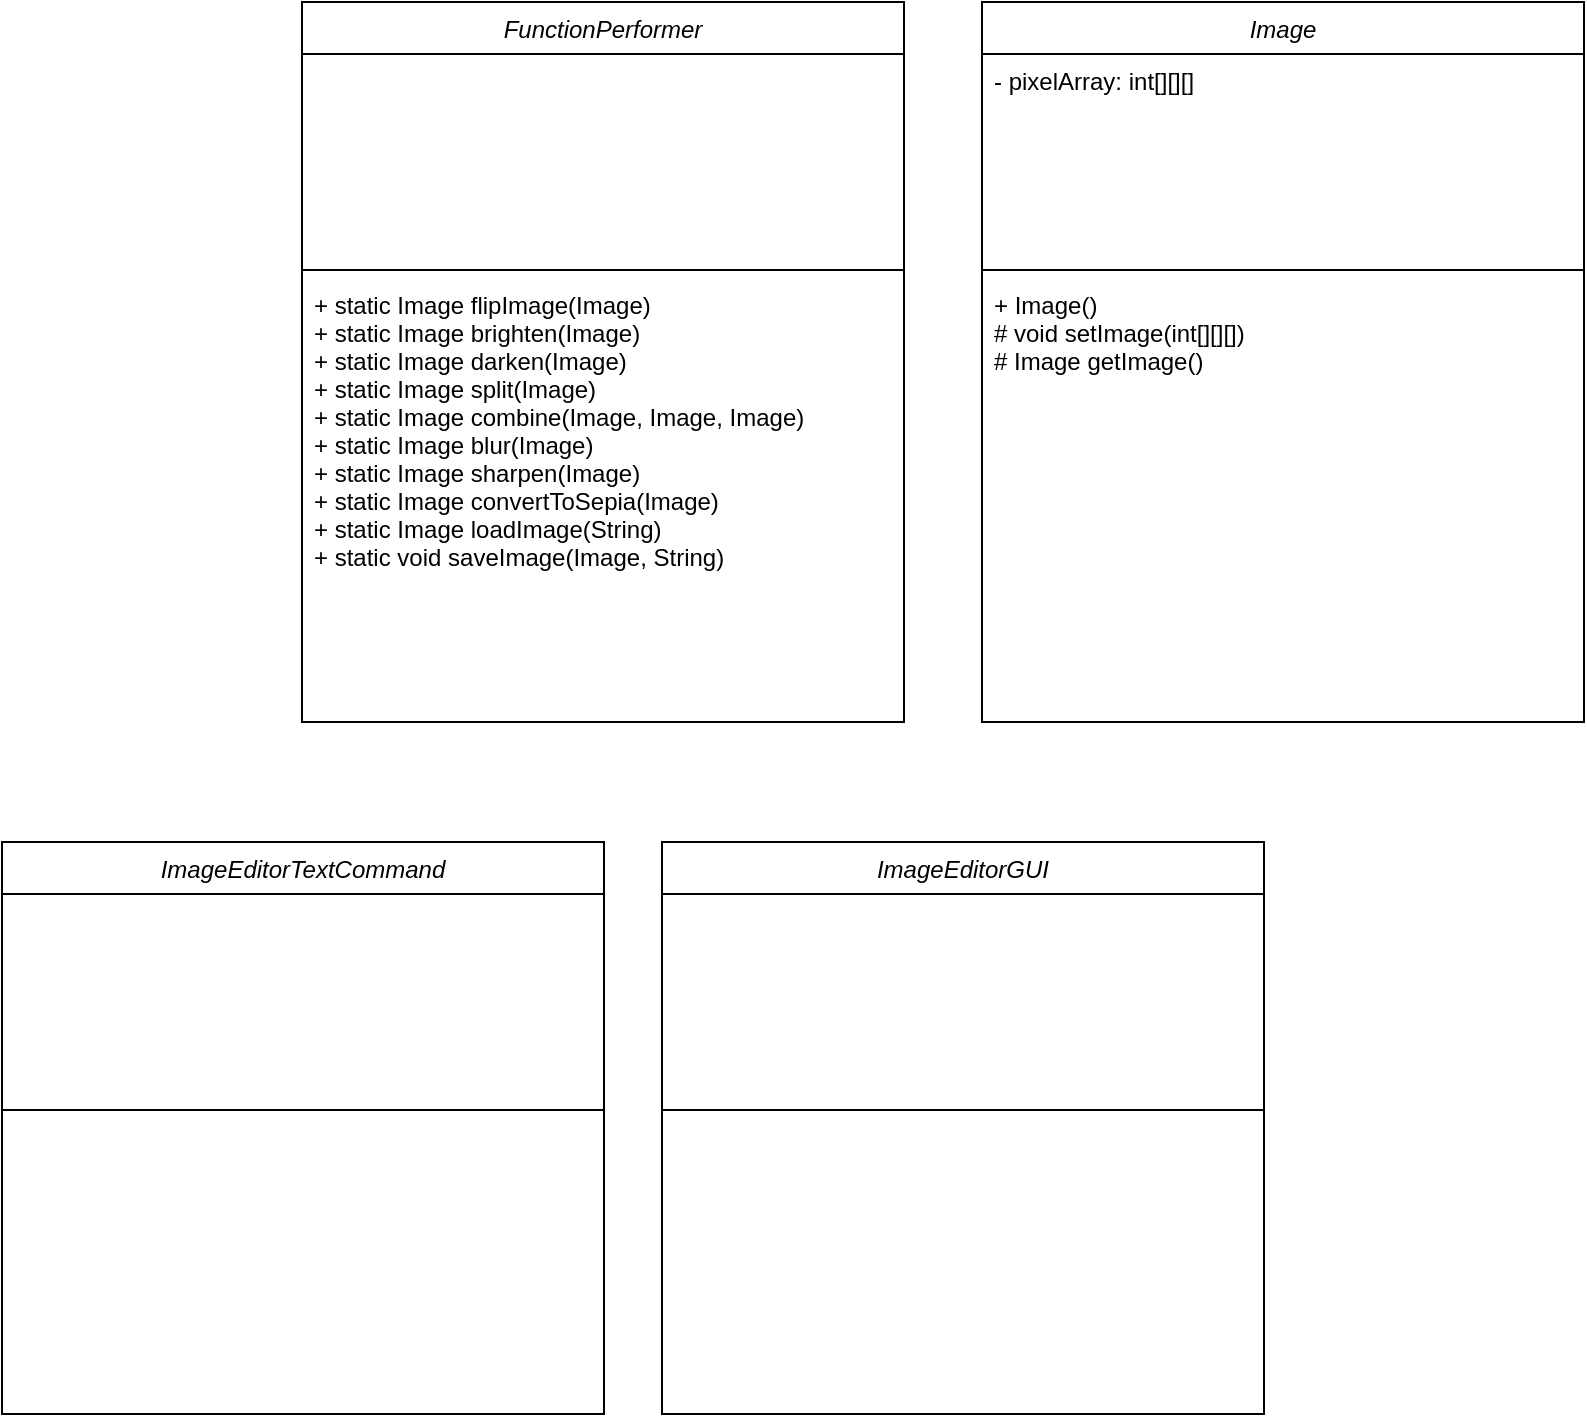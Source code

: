 <mxfile version="24.7.17">
  <diagram id="C5RBs43oDa-KdzZeNtuy" name="Page-1">
    <mxGraphModel dx="2546" dy="705" grid="1" gridSize="10" guides="1" tooltips="1" connect="1" arrows="1" fold="1" page="1" pageScale="1" pageWidth="827" pageHeight="1169" math="0" shadow="0">
      <root>
        <mxCell id="WIyWlLk6GJQsqaUBKTNV-0" />
        <mxCell id="WIyWlLk6GJQsqaUBKTNV-1" parent="WIyWlLk6GJQsqaUBKTNV-0" />
        <mxCell id="UL7VEZUIhz4zcoqNgr9t-1" value="ImageEditorTextCommand" style="swimlane;fontStyle=2;align=center;verticalAlign=top;childLayout=stackLayout;horizontal=1;startSize=26;horizontalStack=0;resizeParent=1;resizeLast=0;collapsible=1;marginBottom=0;rounded=0;shadow=0;strokeWidth=1;" vertex="1" parent="WIyWlLk6GJQsqaUBKTNV-1">
          <mxGeometry x="-760" y="450" width="301" height="286" as="geometry">
            <mxRectangle x="230" y="140" width="160" height="26" as="alternateBounds" />
          </mxGeometry>
        </mxCell>
        <mxCell id="UL7VEZUIhz4zcoqNgr9t-2" value="&#xa;" style="text;align=left;verticalAlign=top;spacingLeft=4;spacingRight=4;overflow=hidden;rotatable=0;points=[[0,0.5],[1,0.5]];portConstraint=eastwest;" vertex="1" parent="UL7VEZUIhz4zcoqNgr9t-1">
          <mxGeometry y="26" width="301" height="104" as="geometry" />
        </mxCell>
        <mxCell id="UL7VEZUIhz4zcoqNgr9t-3" value="" style="line;html=1;strokeWidth=1;align=left;verticalAlign=middle;spacingTop=-1;spacingLeft=3;spacingRight=3;rotatable=0;labelPosition=right;points=[];portConstraint=eastwest;" vertex="1" parent="UL7VEZUIhz4zcoqNgr9t-1">
          <mxGeometry y="130" width="301" height="8" as="geometry" />
        </mxCell>
        <mxCell id="UL7VEZUIhz4zcoqNgr9t-4" value="&#xa;&#xa;&#xa;&#xa;&#xa;&#xa;&#xa;" style="text;align=left;verticalAlign=top;spacingLeft=4;spacingRight=4;overflow=hidden;rotatable=0;points=[[0,0.5],[1,0.5]];portConstraint=eastwest;" vertex="1" parent="UL7VEZUIhz4zcoqNgr9t-1">
          <mxGeometry y="138" width="301" height="148" as="geometry" />
        </mxCell>
        <mxCell id="UL7VEZUIhz4zcoqNgr9t-5" value="ImageEditorGUI" style="swimlane;fontStyle=2;align=center;verticalAlign=top;childLayout=stackLayout;horizontal=1;startSize=26;horizontalStack=0;resizeParent=1;resizeLast=0;collapsible=1;marginBottom=0;rounded=0;shadow=0;strokeWidth=1;" vertex="1" parent="WIyWlLk6GJQsqaUBKTNV-1">
          <mxGeometry x="-430" y="450" width="301" height="286" as="geometry">
            <mxRectangle x="230" y="140" width="160" height="26" as="alternateBounds" />
          </mxGeometry>
        </mxCell>
        <mxCell id="UL7VEZUIhz4zcoqNgr9t-6" value="&#xa;" style="text;align=left;verticalAlign=top;spacingLeft=4;spacingRight=4;overflow=hidden;rotatable=0;points=[[0,0.5],[1,0.5]];portConstraint=eastwest;" vertex="1" parent="UL7VEZUIhz4zcoqNgr9t-5">
          <mxGeometry y="26" width="301" height="104" as="geometry" />
        </mxCell>
        <mxCell id="UL7VEZUIhz4zcoqNgr9t-7" value="" style="line;html=1;strokeWidth=1;align=left;verticalAlign=middle;spacingTop=-1;spacingLeft=3;spacingRight=3;rotatable=0;labelPosition=right;points=[];portConstraint=eastwest;" vertex="1" parent="UL7VEZUIhz4zcoqNgr9t-5">
          <mxGeometry y="130" width="301" height="8" as="geometry" />
        </mxCell>
        <mxCell id="UL7VEZUIhz4zcoqNgr9t-8" value="&#xa;&#xa;&#xa;&#xa;&#xa;&#xa;&#xa;" style="text;align=left;verticalAlign=top;spacingLeft=4;spacingRight=4;overflow=hidden;rotatable=0;points=[[0,0.5],[1,0.5]];portConstraint=eastwest;" vertex="1" parent="UL7VEZUIhz4zcoqNgr9t-5">
          <mxGeometry y="138" width="301" height="148" as="geometry" />
        </mxCell>
        <mxCell id="UL7VEZUIhz4zcoqNgr9t-10" value="FunctionPerformer" style="swimlane;fontStyle=2;align=center;verticalAlign=top;childLayout=stackLayout;horizontal=1;startSize=26;horizontalStack=0;resizeParent=1;resizeLast=0;collapsible=1;marginBottom=0;rounded=0;shadow=0;strokeWidth=1;" vertex="1" parent="WIyWlLk6GJQsqaUBKTNV-1">
          <mxGeometry x="-610" y="30" width="301" height="360" as="geometry">
            <mxRectangle x="230" y="140" width="160" height="26" as="alternateBounds" />
          </mxGeometry>
        </mxCell>
        <mxCell id="UL7VEZUIhz4zcoqNgr9t-11" value="&#xa;" style="text;align=left;verticalAlign=top;spacingLeft=4;spacingRight=4;overflow=hidden;rotatable=0;points=[[0,0.5],[1,0.5]];portConstraint=eastwest;" vertex="1" parent="UL7VEZUIhz4zcoqNgr9t-10">
          <mxGeometry y="26" width="301" height="104" as="geometry" />
        </mxCell>
        <mxCell id="UL7VEZUIhz4zcoqNgr9t-12" value="" style="line;html=1;strokeWidth=1;align=left;verticalAlign=middle;spacingTop=-1;spacingLeft=3;spacingRight=3;rotatable=0;labelPosition=right;points=[];portConstraint=eastwest;" vertex="1" parent="UL7VEZUIhz4zcoqNgr9t-10">
          <mxGeometry y="130" width="301" height="8" as="geometry" />
        </mxCell>
        <mxCell id="UL7VEZUIhz4zcoqNgr9t-13" value="+ static Image flipImage(Image)&#xa;+ static Image brighten(Image)&#xa;+ static Image darken(Image)&#xa;+ static Image split(Image)&#xa;+ static Image combine(Image, Image, Image)&#xa;+ static Image blur(Image)&#xa;+ static Image sharpen(Image)&#xa;+ static Image convertToSepia(Image)&#xa;+ static Image loadImage(String)&#xa;+ static void saveImage(Image, String)&#xa;&#xa;&#xa;&#xa;&#xa;&#xa;&#xa;&#xa;&#xa;" style="text;align=left;verticalAlign=top;spacingLeft=4;spacingRight=4;overflow=hidden;rotatable=0;points=[[0,0.5],[1,0.5]];portConstraint=eastwest;" vertex="1" parent="UL7VEZUIhz4zcoqNgr9t-10">
          <mxGeometry y="138" width="301" height="222" as="geometry" />
        </mxCell>
        <mxCell id="UL7VEZUIhz4zcoqNgr9t-18" value="Image" style="swimlane;fontStyle=2;align=center;verticalAlign=top;childLayout=stackLayout;horizontal=1;startSize=26;horizontalStack=0;resizeParent=1;resizeLast=0;collapsible=1;marginBottom=0;rounded=0;shadow=0;strokeWidth=1;" vertex="1" parent="WIyWlLk6GJQsqaUBKTNV-1">
          <mxGeometry x="-270" y="30" width="301" height="360" as="geometry">
            <mxRectangle x="230" y="140" width="160" height="26" as="alternateBounds" />
          </mxGeometry>
        </mxCell>
        <mxCell id="UL7VEZUIhz4zcoqNgr9t-19" value="- pixelArray: int[][][]&#xa;&#xa;&#xa;&#xa;" style="text;align=left;verticalAlign=top;spacingLeft=4;spacingRight=4;overflow=hidden;rotatable=0;points=[[0,0.5],[1,0.5]];portConstraint=eastwest;" vertex="1" parent="UL7VEZUIhz4zcoqNgr9t-18">
          <mxGeometry y="26" width="301" height="104" as="geometry" />
        </mxCell>
        <mxCell id="UL7VEZUIhz4zcoqNgr9t-20" value="" style="line;html=1;strokeWidth=1;align=left;verticalAlign=middle;spacingTop=-1;spacingLeft=3;spacingRight=3;rotatable=0;labelPosition=right;points=[];portConstraint=eastwest;" vertex="1" parent="UL7VEZUIhz4zcoqNgr9t-18">
          <mxGeometry y="130" width="301" height="8" as="geometry" />
        </mxCell>
        <mxCell id="UL7VEZUIhz4zcoqNgr9t-21" value="+ Image()&#xa;# void setImage(int[][][])&#xa;# Image getImage()&#xa;&#xa;&#xa;&#xa;&#xa;&#xa;" style="text;align=left;verticalAlign=top;spacingLeft=4;spacingRight=4;overflow=hidden;rotatable=0;points=[[0,0.5],[1,0.5]];portConstraint=eastwest;" vertex="1" parent="UL7VEZUIhz4zcoqNgr9t-18">
          <mxGeometry y="138" width="301" height="222" as="geometry" />
        </mxCell>
      </root>
    </mxGraphModel>
  </diagram>
</mxfile>
